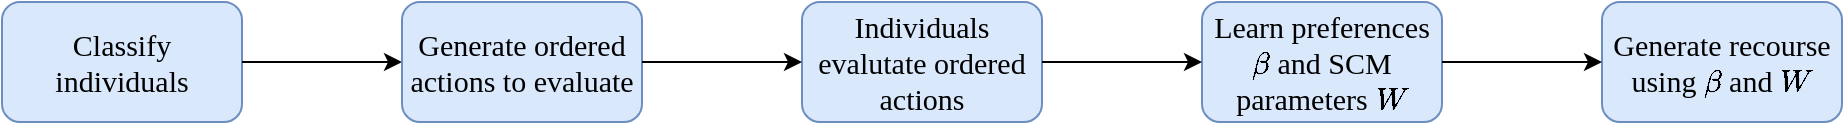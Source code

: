 <mxfile version="21.6.8" type="device">
  <diagram name="Page-1" id="aZgiLzDIBx6qcVFR6Ulm">
    <mxGraphModel dx="1434" dy="839" grid="1" gridSize="10" guides="1" tooltips="1" connect="1" arrows="1" fold="1" page="1" pageScale="1" pageWidth="827" pageHeight="1169" math="1" shadow="0">
      <root>
        <mxCell id="0" />
        <mxCell id="1" parent="0" />
        <mxCell id="l0kGru4__x6L-rLLEfGO-1" value="Classify individuals" style="rounded=1;whiteSpace=wrap;html=1;fillColor=#dae8fc;strokeColor=#6c8ebf;fontSize=15;fontFamily=cmf10;" parent="1" vertex="1">
          <mxGeometry width="120" height="60" as="geometry" />
        </mxCell>
        <mxCell id="l0kGru4__x6L-rLLEfGO-2" value="" style="endArrow=classic;html=1;rounded=1;exitX=1;exitY=0.5;exitDx=0;exitDy=0;entryX=0;entryY=0.5;entryDx=0;entryDy=0;" parent="1" source="l0kGru4__x6L-rLLEfGO-1" target="l0kGru4__x6L-rLLEfGO-3" edge="1">
          <mxGeometry width="50" height="50" relative="1" as="geometry">
            <mxPoint x="240" y="105" as="sourcePoint" />
            <mxPoint x="240" y="80" as="targetPoint" />
          </mxGeometry>
        </mxCell>
        <mxCell id="l0kGru4__x6L-rLLEfGO-3" value="Generate ordered actions to evaluate" style="rounded=1;whiteSpace=wrap;html=1;fillColor=#dae8fc;strokeColor=#6c8ebf;fontSize=15;fontFamily=cmf10;" parent="1" vertex="1">
          <mxGeometry x="200" width="120" height="60" as="geometry" />
        </mxCell>
        <mxCell id="l0kGru4__x6L-rLLEfGO-4" value="Individuals evalutate ordered actions" style="rounded=1;whiteSpace=wrap;html=1;fillColor=#dae8fc;strokeColor=#6c8ebf;fontSize=15;fontFamily=cmf10;" parent="1" vertex="1">
          <mxGeometry x="400" width="120" height="60" as="geometry" />
        </mxCell>
        <mxCell id="l0kGru4__x6L-rLLEfGO-5" value="Learn preferences \(\beta\) and SCM parameters \(W\)" style="rounded=1;whiteSpace=wrap;html=1;fillColor=#dae8fc;strokeColor=#6c8ebf;fontSize=15;fontFamily=cmf10;" parent="1" vertex="1">
          <mxGeometry x="600" width="120" height="60" as="geometry" />
        </mxCell>
        <mxCell id="l0kGru4__x6L-rLLEfGO-6" value="Generate recourse using \(\beta\) and \(W\)" style="rounded=1;whiteSpace=wrap;html=1;fillColor=#dae8fc;strokeColor=#6c8ebf;fontSize=15;fontFamily=cmf10;" parent="1" vertex="1">
          <mxGeometry x="800" width="120" height="60" as="geometry" />
        </mxCell>
        <mxCell id="l0kGru4__x6L-rLLEfGO-7" value="" style="endArrow=classic;html=1;rounded=1;exitX=1;exitY=0.5;exitDx=0;exitDy=0;entryX=0;entryY=0.5;entryDx=0;entryDy=0;" parent="1" source="l0kGru4__x6L-rLLEfGO-3" target="l0kGru4__x6L-rLLEfGO-4" edge="1">
          <mxGeometry width="50" height="50" relative="1" as="geometry">
            <mxPoint x="470" y="280" as="sourcePoint" />
            <mxPoint x="520" y="230" as="targetPoint" />
          </mxGeometry>
        </mxCell>
        <mxCell id="l0kGru4__x6L-rLLEfGO-8" value="" style="endArrow=classic;html=1;rounded=1;exitX=1;exitY=0.5;exitDx=0;exitDy=0;entryX=0;entryY=0.5;entryDx=0;entryDy=0;" parent="1" source="l0kGru4__x6L-rLLEfGO-4" target="l0kGru4__x6L-rLLEfGO-5" edge="1">
          <mxGeometry width="50" height="50" relative="1" as="geometry">
            <mxPoint x="470" y="280" as="sourcePoint" />
            <mxPoint x="520" y="230" as="targetPoint" />
          </mxGeometry>
        </mxCell>
        <mxCell id="l0kGru4__x6L-rLLEfGO-9" value="" style="endArrow=classic;html=1;rounded=1;exitX=1;exitY=0.5;exitDx=0;exitDy=0;entryX=0;entryY=0.5;entryDx=0;entryDy=0;" parent="1" source="l0kGru4__x6L-rLLEfGO-5" target="l0kGru4__x6L-rLLEfGO-6" edge="1">
          <mxGeometry width="50" height="50" relative="1" as="geometry">
            <mxPoint x="470" y="280" as="sourcePoint" />
            <mxPoint x="520" y="230" as="targetPoint" />
          </mxGeometry>
        </mxCell>
      </root>
    </mxGraphModel>
  </diagram>
</mxfile>
